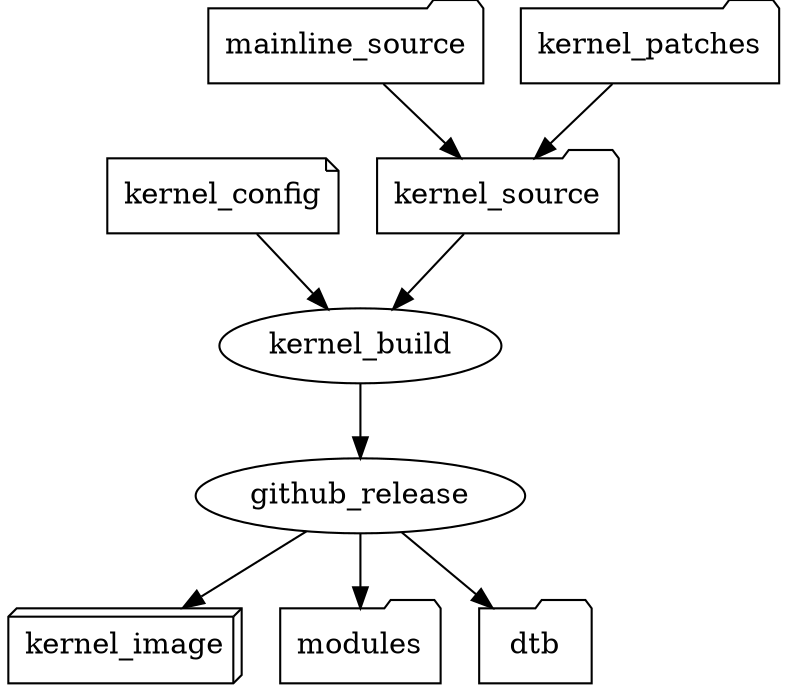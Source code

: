 #
# Outline how the build process works
#

digraph g{

    kernel_config [shape=note];
    mainline_source [shape=folder];
    kernel_patches [shape=folder];
    kernel_source [shape=folder];
    kernel_image [shape=box3d];
    modules [shape=folder];
    dtb [shape=folder];

    kernel_patches -> kernel_source;
    mainline_source -> kernel_source;
    kernel_source -> kernel_build;
    kernel_config -> kernel_build;

    kernel_build -> github_release -> kernel_image;
    github_release -> modules;
    github_release -> dtb;

}

